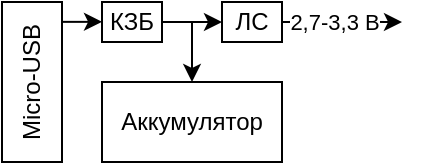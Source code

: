 <mxfile version="18.0.4" type="device"><diagram id="ilmcbYtUgwo2ckcpvIVr" name="Страница 1"><mxGraphModel dx="593" dy="370" grid="1" gridSize="10" guides="1" tooltips="1" connect="1" arrows="1" fold="1" page="1" pageScale="1" pageWidth="1169" pageHeight="827" math="0" shadow="0"><root><mxCell id="0"/><mxCell id="1" parent="0"/><mxCell id="9F4691KATtMiUIBclmXR-1" value="Micro-USB" style="rounded=0;whiteSpace=wrap;html=1;rotation=-90;" parent="1" vertex="1"><mxGeometry x="275" y="225" width="80" height="30" as="geometry"/></mxCell><mxCell id="69uAIVmv40L1-F64aSQT-8" style="edgeStyle=orthogonalEdgeStyle;rounded=0;orthogonalLoop=1;jettySize=auto;html=1;exitX=1;exitY=0.5;exitDx=0;exitDy=0;entryX=0;entryY=0.5;entryDx=0;entryDy=0;" edge="1" parent="1" source="69uAIVmv40L1-F64aSQT-1" target="69uAIVmv40L1-F64aSQT-2"><mxGeometry relative="1" as="geometry"/></mxCell><mxCell id="69uAIVmv40L1-F64aSQT-1" value="КЗБ" style="rounded=0;whiteSpace=wrap;html=1;" vertex="1" parent="1"><mxGeometry x="350" y="200" width="30" height="20" as="geometry"/></mxCell><mxCell id="69uAIVmv40L1-F64aSQT-9" style="edgeStyle=orthogonalEdgeStyle;rounded=0;orthogonalLoop=1;jettySize=auto;html=1;exitX=1;exitY=0.5;exitDx=0;exitDy=0;" edge="1" parent="1"><mxGeometry relative="1" as="geometry"><mxPoint x="500" y="210" as="targetPoint"/><mxPoint x="440" y="209.94" as="sourcePoint"/><Array as="points"><mxPoint x="470" y="210"/><mxPoint x="500" y="210"/></Array></mxGeometry></mxCell><mxCell id="69uAIVmv40L1-F64aSQT-10" value="2,7-3,3 В" style="edgeLabel;html=1;align=center;verticalAlign=middle;resizable=0;points=[];" vertex="1" connectable="0" parent="69uAIVmv40L1-F64aSQT-9"><mxGeometry x="-0.705" relative="1" as="geometry"><mxPoint x="17" as="offset"/></mxGeometry></mxCell><mxCell id="69uAIVmv40L1-F64aSQT-2" value="ЛС" style="rounded=0;whiteSpace=wrap;html=1;" vertex="1" parent="1"><mxGeometry x="410" y="200" width="30" height="20" as="geometry"/></mxCell><mxCell id="69uAIVmv40L1-F64aSQT-3" value="Аккумулятор" style="rounded=0;whiteSpace=wrap;html=1;" vertex="1" parent="1"><mxGeometry x="350" y="240" width="90" height="40" as="geometry"/></mxCell><mxCell id="69uAIVmv40L1-F64aSQT-5" style="edgeStyle=orthogonalEdgeStyle;rounded=0;orthogonalLoop=1;jettySize=auto;html=1;exitX=1;exitY=0.5;exitDx=0;exitDy=0;entryX=0.5;entryY=0;entryDx=0;entryDy=0;" edge="1" parent="1" target="69uAIVmv40L1-F64aSQT-3"><mxGeometry relative="1" as="geometry"><mxPoint x="400" y="210" as="targetPoint"/><mxPoint x="380" y="210" as="sourcePoint"/></mxGeometry></mxCell><mxCell id="69uAIVmv40L1-F64aSQT-7" style="edgeStyle=orthogonalEdgeStyle;rounded=0;orthogonalLoop=1;jettySize=auto;html=1;exitX=1;exitY=0.5;exitDx=0;exitDy=0;" edge="1" parent="1"><mxGeometry relative="1" as="geometry"><mxPoint x="350" y="209.93" as="targetPoint"/><mxPoint x="330" y="209.93" as="sourcePoint"/></mxGeometry></mxCell></root></mxGraphModel></diagram></mxfile>